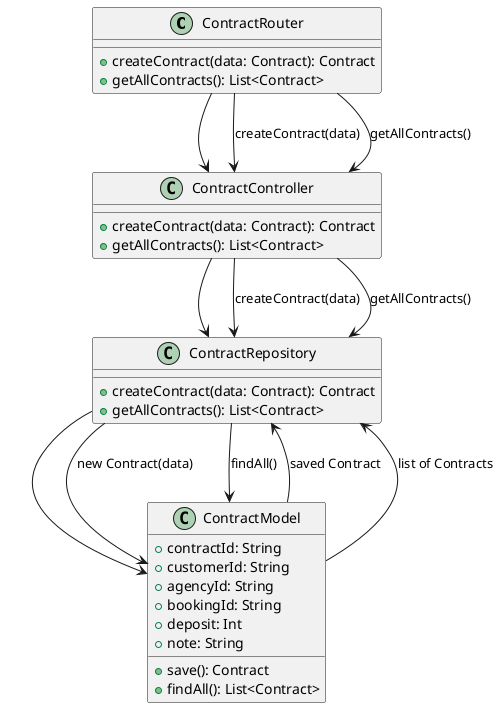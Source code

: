 @startuml
class ContractRouter {
    +createContract(data: Contract): Contract
    +getAllContracts(): List<Contract>
}

class ContractController {
    +createContract(data: Contract): Contract
    +getAllContracts(): List<Contract>
}

class ContractRepository {
    +createContract(data: Contract): Contract
    +getAllContracts(): List<Contract>
}

class ContractModel {
    +contractId: String
    +customerId: String
    +agencyId: String
    +bookingId: String
    +deposit: Int
    +note: String
    +save(): Contract
    +findAll(): List<Contract>
}

ContractRouter --> ContractController
ContractController --> ContractRepository
ContractRepository --> ContractModel

ContractRouter --> ContractController : createContract(data)
ContractController --> ContractRepository : createContract(data)
ContractRepository --> ContractModel : new Contract(data)
ContractModel --> ContractRepository : saved Contract

ContractRouter --> ContractController : getAllContracts()
ContractController --> ContractRepository : getAllContracts()
ContractRepository --> ContractModel : findAll()
ContractModel --> ContractRepository : list of Contracts
@enduml
